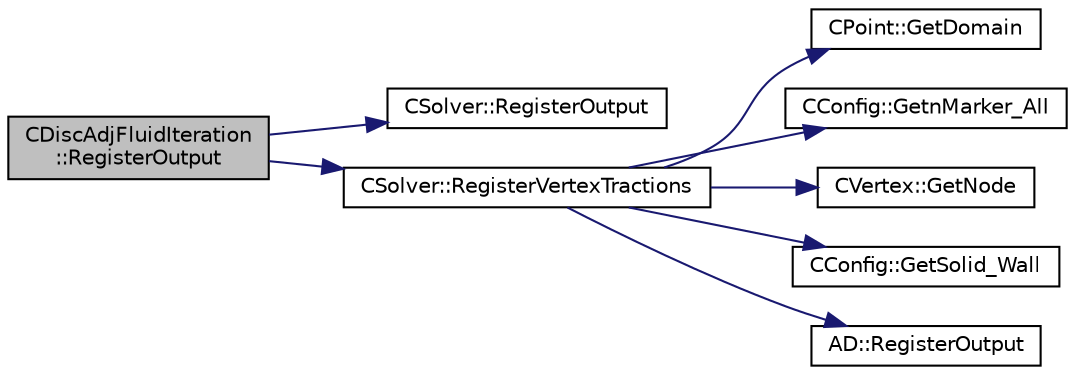 digraph "CDiscAdjFluidIteration::RegisterOutput"
{
 // LATEX_PDF_SIZE
  edge [fontname="Helvetica",fontsize="10",labelfontname="Helvetica",labelfontsize="10"];
  node [fontname="Helvetica",fontsize="10",shape=record];
  rankdir="LR";
  Node1 [label="CDiscAdjFluidIteration\l::RegisterOutput",height=0.2,width=0.4,color="black", fillcolor="grey75", style="filled", fontcolor="black",tooltip="Initializes the adjoints of the output variables of the fluid iteration."];
  Node1 -> Node2 [color="midnightblue",fontsize="10",style="solid",fontname="Helvetica"];
  Node2 [label="CSolver::RegisterOutput",height=0.2,width=0.4,color="black", fillcolor="white", style="filled",URL="$classCSolver.html#a27726e011e18e00f80a8c609da58711a",tooltip="A virtual member."];
  Node1 -> Node3 [color="midnightblue",fontsize="10",style="solid",fontname="Helvetica"];
  Node3 [label="CSolver::RegisterVertexTractions",height=0.2,width=0.4,color="black", fillcolor="white", style="filled",URL="$classCSolver.html#a8593414a992400f2b370c33f4f2b14b3",tooltip="Register the vertex tractions as output."];
  Node3 -> Node4 [color="midnightblue",fontsize="10",style="solid",fontname="Helvetica"];
  Node4 [label="CPoint::GetDomain",height=0.2,width=0.4,color="black", fillcolor="white", style="filled",URL="$classCPoint.html#aa58a27b602e47ddcad22ae74a5c6bc81",tooltip="For parallel computation, its indicates if a point must be computed or not."];
  Node3 -> Node5 [color="midnightblue",fontsize="10",style="solid",fontname="Helvetica"];
  Node5 [label="CConfig::GetnMarker_All",height=0.2,width=0.4,color="black", fillcolor="white", style="filled",URL="$classCConfig.html#a459dee039e618d21a5d78db61c221240",tooltip="Get the total number of boundary markers of the local process including send/receive domains."];
  Node3 -> Node6 [color="midnightblue",fontsize="10",style="solid",fontname="Helvetica"];
  Node6 [label="CVertex::GetNode",height=0.2,width=0.4,color="black", fillcolor="white", style="filled",URL="$classCVertex.html#ad568da06e7191358d3a09a1bee71cdb5",tooltip="Get the node of the vertex."];
  Node3 -> Node7 [color="midnightblue",fontsize="10",style="solid",fontname="Helvetica"];
  Node7 [label="CConfig::GetSolid_Wall",height=0.2,width=0.4,color="black", fillcolor="white", style="filled",URL="$classCConfig.html#a1e07d3641838843be05ed58424d39f4f",tooltip="Determines whether a marker with index iMarker is a solid boundary."];
  Node3 -> Node8 [color="midnightblue",fontsize="10",style="solid",fontname="Helvetica"];
  Node8 [label="AD::RegisterOutput",height=0.2,width=0.4,color="black", fillcolor="white", style="filled",URL="$namespaceAD.html#ae381e45797545e980376c4aeb3f5afdc",tooltip="Registers the variable as an output. I.e. as the root of the computational graph."];
}
